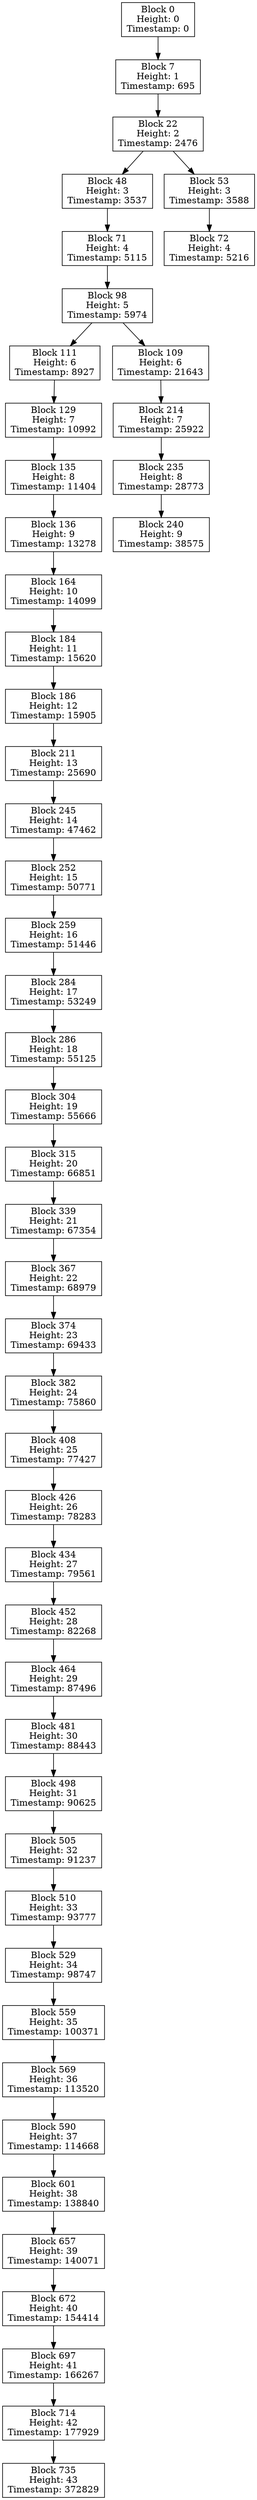 digraph BlockchainTree {
 node [shape=block];
    "0" [label="Block 0\nHeight: 0\nTimestamp: 0"];
    "0" -> "7";
    "7" [label="Block 7\nHeight: 1\nTimestamp: 695"];
    "7" -> "22";
    "22" [label="Block 22\nHeight: 2\nTimestamp: 2476"];
    "22" -> "48";
    "48" [label="Block 48\nHeight: 3\nTimestamp: 3537"];
    "48" -> "71";
    "71" [label="Block 71\nHeight: 4\nTimestamp: 5115"];
    "71" -> "98";
    "98" [label="Block 98\nHeight: 5\nTimestamp: 5974"];
    "98" -> "111";
    "111" [label="Block 111\nHeight: 6\nTimestamp: 8927"];
    "111" -> "129";
    "129" [label="Block 129\nHeight: 7\nTimestamp: 10992"];
    "129" -> "135";
    "135" [label="Block 135\nHeight: 8\nTimestamp: 11404"];
    "135" -> "136";
    "136" [label="Block 136\nHeight: 9\nTimestamp: 13278"];
    "136" -> "164";
    "164" [label="Block 164\nHeight: 10\nTimestamp: 14099"];
    "164" -> "184";
    "184" [label="Block 184\nHeight: 11\nTimestamp: 15620"];
    "184" -> "186";
    "186" [label="Block 186\nHeight: 12\nTimestamp: 15905"];
    "186" -> "211";
    "211" [label="Block 211\nHeight: 13\nTimestamp: 25690"];
    "211" -> "245";
    "245" [label="Block 245\nHeight: 14\nTimestamp: 47462"];
    "245" -> "252";
    "252" [label="Block 252\nHeight: 15\nTimestamp: 50771"];
    "252" -> "259";
    "259" [label="Block 259\nHeight: 16\nTimestamp: 51446"];
    "259" -> "284";
    "284" [label="Block 284\nHeight: 17\nTimestamp: 53249"];
    "284" -> "286";
    "286" [label="Block 286\nHeight: 18\nTimestamp: 55125"];
    "286" -> "304";
    "304" [label="Block 304\nHeight: 19\nTimestamp: 55666"];
    "304" -> "315";
    "315" [label="Block 315\nHeight: 20\nTimestamp: 66851"];
    "315" -> "339";
    "339" [label="Block 339\nHeight: 21\nTimestamp: 67354"];
    "339" -> "367";
    "367" [label="Block 367\nHeight: 22\nTimestamp: 68979"];
    "367" -> "374";
    "374" [label="Block 374\nHeight: 23\nTimestamp: 69433"];
    "374" -> "382";
    "382" [label="Block 382\nHeight: 24\nTimestamp: 75860"];
    "382" -> "408";
    "408" [label="Block 408\nHeight: 25\nTimestamp: 77427"];
    "408" -> "426";
    "426" [label="Block 426\nHeight: 26\nTimestamp: 78283"];
    "426" -> "434";
    "434" [label="Block 434\nHeight: 27\nTimestamp: 79561"];
    "434" -> "452";
    "452" [label="Block 452\nHeight: 28\nTimestamp: 82268"];
    "452" -> "464";
    "464" [label="Block 464\nHeight: 29\nTimestamp: 87496"];
    "464" -> "481";
    "481" [label="Block 481\nHeight: 30\nTimestamp: 88443"];
    "481" -> "498";
    "498" [label="Block 498\nHeight: 31\nTimestamp: 90625"];
    "498" -> "505";
    "505" [label="Block 505\nHeight: 32\nTimestamp: 91237"];
    "505" -> "510";
    "510" [label="Block 510\nHeight: 33\nTimestamp: 93777"];
    "510" -> "529";
    "529" [label="Block 529\nHeight: 34\nTimestamp: 98747"];
    "529" -> "559";
    "559" [label="Block 559\nHeight: 35\nTimestamp: 100371"];
    "559" -> "569";
    "569" [label="Block 569\nHeight: 36\nTimestamp: 113520"];
    "569" -> "590";
    "590" [label="Block 590\nHeight: 37\nTimestamp: 114668"];
    "590" -> "601";
    "601" [label="Block 601\nHeight: 38\nTimestamp: 138840"];
    "601" -> "657";
    "657" [label="Block 657\nHeight: 39\nTimestamp: 140071"];
    "657" -> "672";
    "672" [label="Block 672\nHeight: 40\nTimestamp: 154414"];
    "672" -> "697";
    "697" [label="Block 697\nHeight: 41\nTimestamp: 166267"];
    "697" -> "714";
    "714" [label="Block 714\nHeight: 42\nTimestamp: 177929"];
    "714" -> "735";
    "735" [label="Block 735\nHeight: 43\nTimestamp: 372829"];
    "98" -> "109";
    "109" [label="Block 109\nHeight: 6\nTimestamp: 21643"];
    "109" -> "214";
    "214" [label="Block 214\nHeight: 7\nTimestamp: 25922"];
    "214" -> "235";
    "235" [label="Block 235\nHeight: 8\nTimestamp: 28773"];
    "235" -> "240";
    "240" [label="Block 240\nHeight: 9\nTimestamp: 38575"];
    "22" -> "53";
    "53" [label="Block 53\nHeight: 3\nTimestamp: 3588"];
    "53" -> "72";
    "72" [label="Block 72\nHeight: 4\nTimestamp: 5216"];
}

